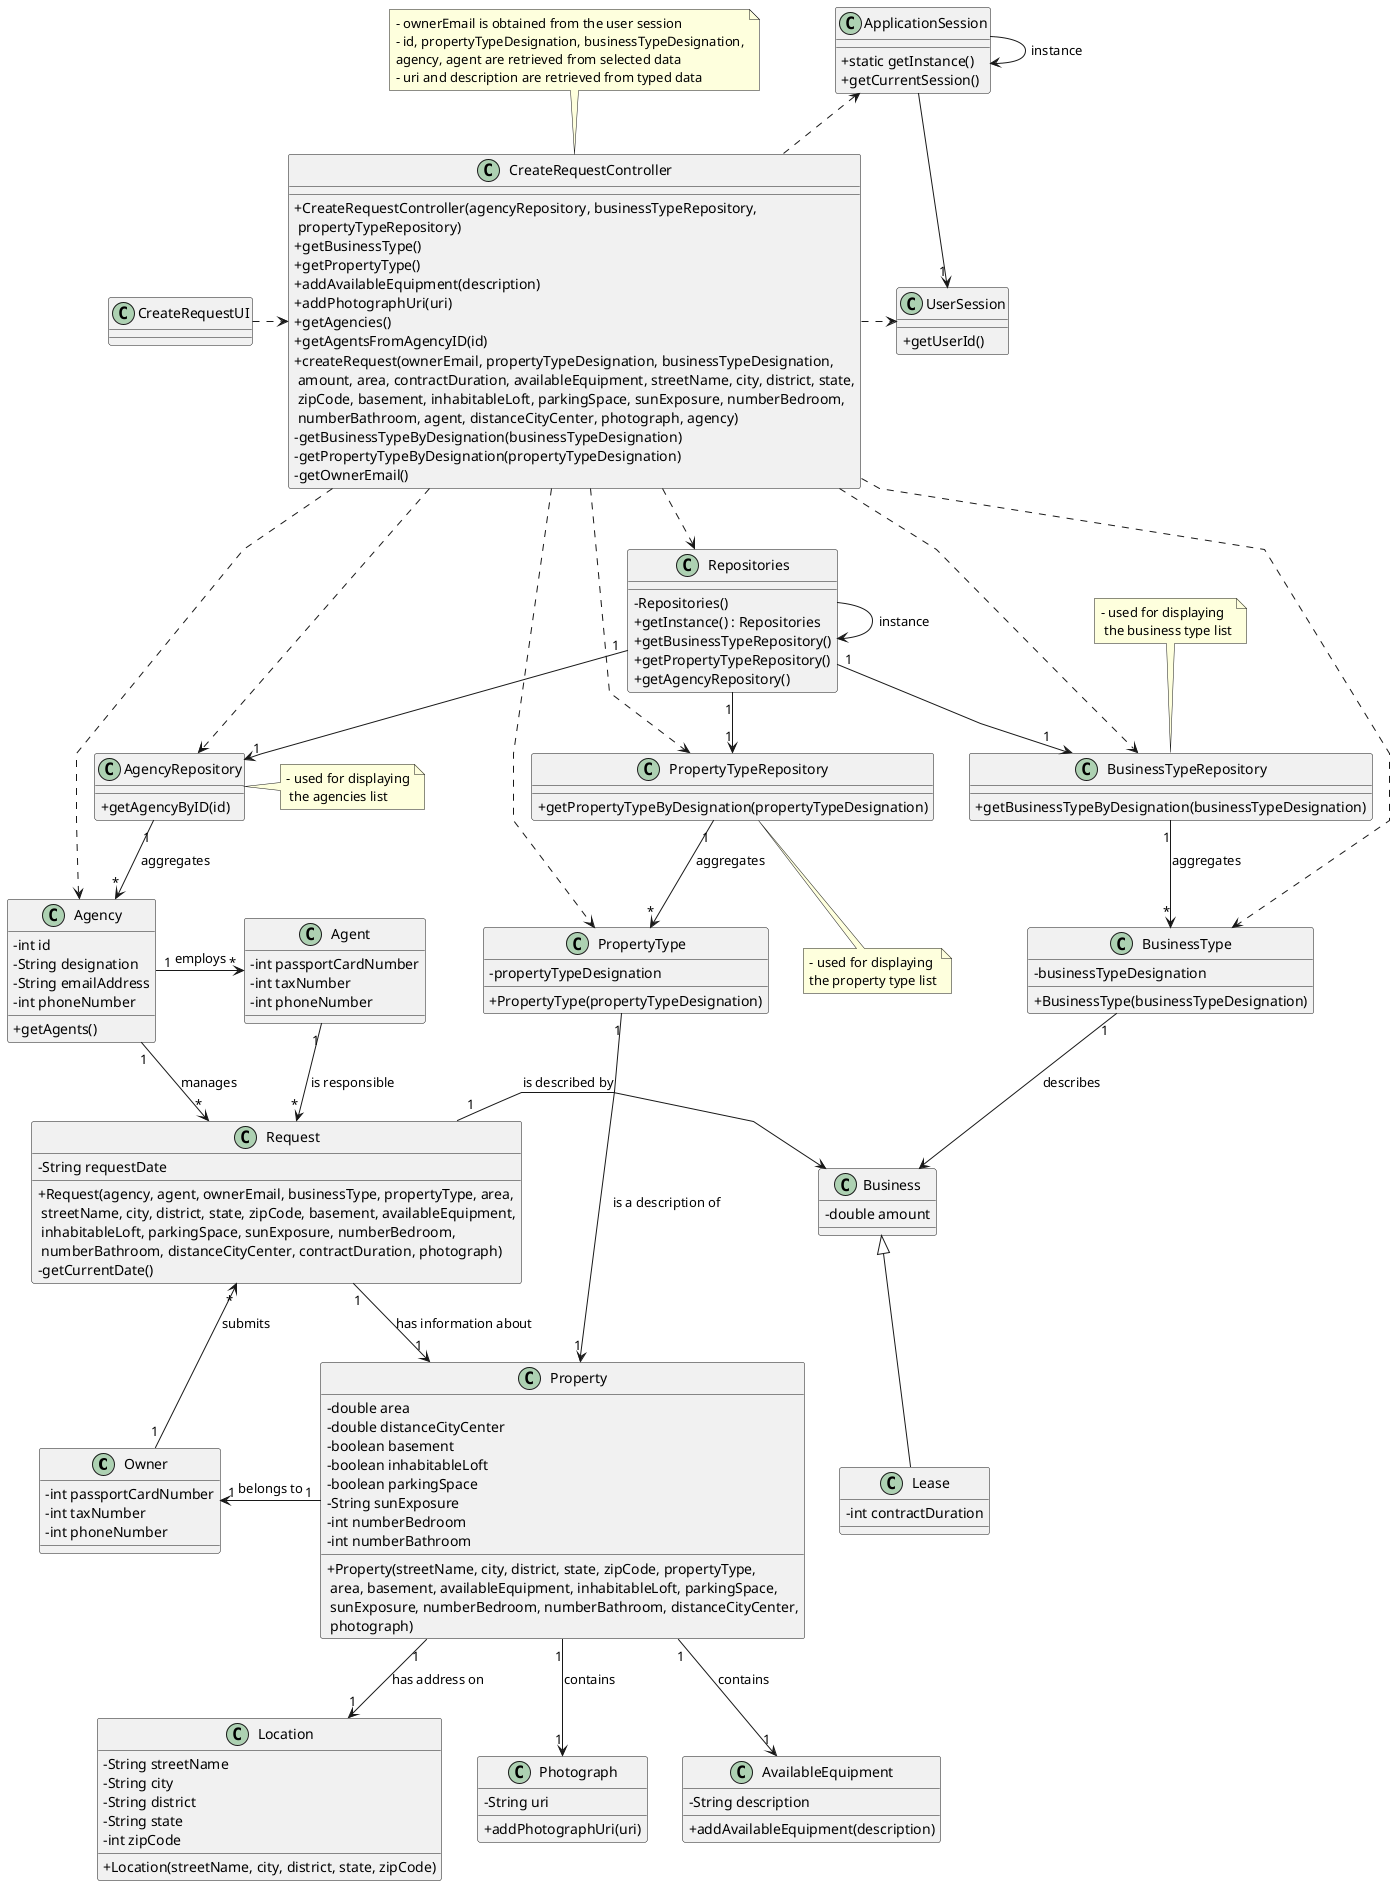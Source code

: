 @startuml

'skinparam monochrome true
skinparam packageStyle rectangle
skinparam shadowing false
skinparam linetype polyline
'skinparam linetype orto

skinparam classAttributeIconSize 0

'left to right direction

class Owner {
    - int passportCardNumber
    - int taxNumber
    - int phoneNumber
}

class CreateRequestUI {}

class CreateRequestController {
    + CreateRequestController(agencyRepository, businessTypeRepository,\n propertyTypeRepository)
    + getBusinessType()
    + getPropertyType()
    + addAvailableEquipment(description)
    + addPhotographUri(uri)
    + getAgencies()
    + getAgentsFromAgencyID(id)
    + createRequest(ownerEmail, propertyTypeDesignation, businessTypeDesignation,\n amount, area, contractDuration, availableEquipment, streetName, city, district, state,\n zipCode, basement, inhabitableLoft, parkingSpace, sunExposure, numberBedroom,\n numberBathroom, agent, distanceCityCenter, photograph, agency)
    - getBusinessTypeByDesignation(businessTypeDesignation)
    - getPropertyTypeByDesignation(propertyTypeDesignation)
    - getOwnerEmail()
}

note top of CreateRequestController
    - ownerEmail is obtained from the user session
    - id, propertyTypeDesignation, businessTypeDesignation,
    agency, agent are retrieved from selected data
    - uri and description are retrieved from typed data
end note

class PropertyTypeRepository {
    + getPropertyTypeByDesignation(propertyTypeDesignation)
}

note bottom of PropertyTypeRepository
    - used for displaying
    the property type list
end note

class BusinessTypeRepository {
    + getBusinessTypeByDesignation(businessTypeDesignation)
}

note top of BusinessTypeRepository
    - used for displaying
     the business type list
end note

class PropertyType {
    - propertyTypeDesignation
    + PropertyType(propertyTypeDesignation)
}

class BusinessType {
    - businessTypeDesignation
    + BusinessType(businessTypeDesignation)
}

class AgencyRepository {
    + getAgencyByID(id)
}
note right of AgencyRepository
    - used for displaying
     the agencies list
end note

class Agency {
    - int id
    - String designation
    - String emailAddress
    - int phoneNumber
    + getAgents()
}

class Agent {
    - int passportCardNumber
    - int taxNumber
    - int phoneNumber
}

class Repositories {
    - Repositories()
    + getInstance() : Repositories
    + getBusinessTypeRepository()
    + getPropertyTypeRepository()
    + getAgencyRepository()
}

class ApplicationSession
{
    + static getInstance()
    + getCurrentSession()
}

class UserSession
{
    + getUserId()
}

class Property {
    - double area
    - double distanceCityCenter
    - boolean basement
    - boolean inhabitableLoft
    - boolean parkingSpace
    - String sunExposure
    - int numberBedroom
    - int numberBathroom
    + Property(streetName, city, district, state, zipCode, propertyType,\n area, basement, availableEquipment, inhabitableLoft, parkingSpace,\n sunExposure, numberBedroom, numberBathroom, distanceCityCenter,\n photograph)
    }

class Location {
    - String streetName
    - String city
    - String district
    - String state
    - int zipCode
    + Location(streetName, city, district, state, zipCode)
}

class Photograph{
    - String uri
    + addPhotographUri(uri)
}

class AvailableEquipment{
    - String description
    + addAvailableEquipment(description)
}

class Request{
    - String requestDate
    + Request(agency, agent, ownerEmail, businessType, propertyType, area,\n streetName, city, district, state, zipCode, basement, availableEquipment,\n inhabitableLoft, parkingSpace, sunExposure, numberBedroom,\n numberBathroom, distanceCityCenter, contractDuration, photograph)
    - getCurrentDate()
}

class Business{
    - double amount
}

class Lease extends Business{
    - int contractDuration
}

'RELATIONS

Repositories -> Repositories : instance

ApplicationSession -> ApplicationSession : instance

ApplicationSession --> "1" UserSession

CreateRequestController .left.> ApplicationSession

CreateRequestController .> UserSession

CreateRequestUI .right> CreateRequestController

CreateRequestController ..> Repositories

Repositories "1" -down-> "1" PropertyTypeRepository

Repositories "1" -down-> "1" BusinessTypeRepository

Repositories "1" -down-> "1" AgencyRepository

CreateRequestController ..> PropertyTypeRepository

CreateRequestController ..> BusinessTypeRepository

CreateRequestController ..> AgencyRepository

CreateRequestController ..> Agency

CreateRequestController ..> PropertyType

CreateRequestController ..> BusinessType

BusinessTypeRepository "1" -down-> "*" BusinessType : aggregates

PropertyTypeRepository "1" -down-> "*" PropertyType : aggregates

Agency "1" -right-> "*" Agent : employs

Request "1" --> "1" Property : has information about

Property "1" --> "1" Location : has address on

AgencyRepository "1" -down-> "*" Agency : aggregates

Property "1" -left-> "1" Owner : belongs to

Owner "1" -up-> "*" Request : submits

Property "1" --> "1" Photograph : contains

Property "1" --> "1" AvailableEquipment : contains

PropertyType "1" --> "1" Property : is a description of

BusinessType "1" --> Business : describes

Request "1" -right-> Business : is described by

Agency "1" --> "*" Request : manages

Agent "1" --> "*" Request : is responsible

@enduml